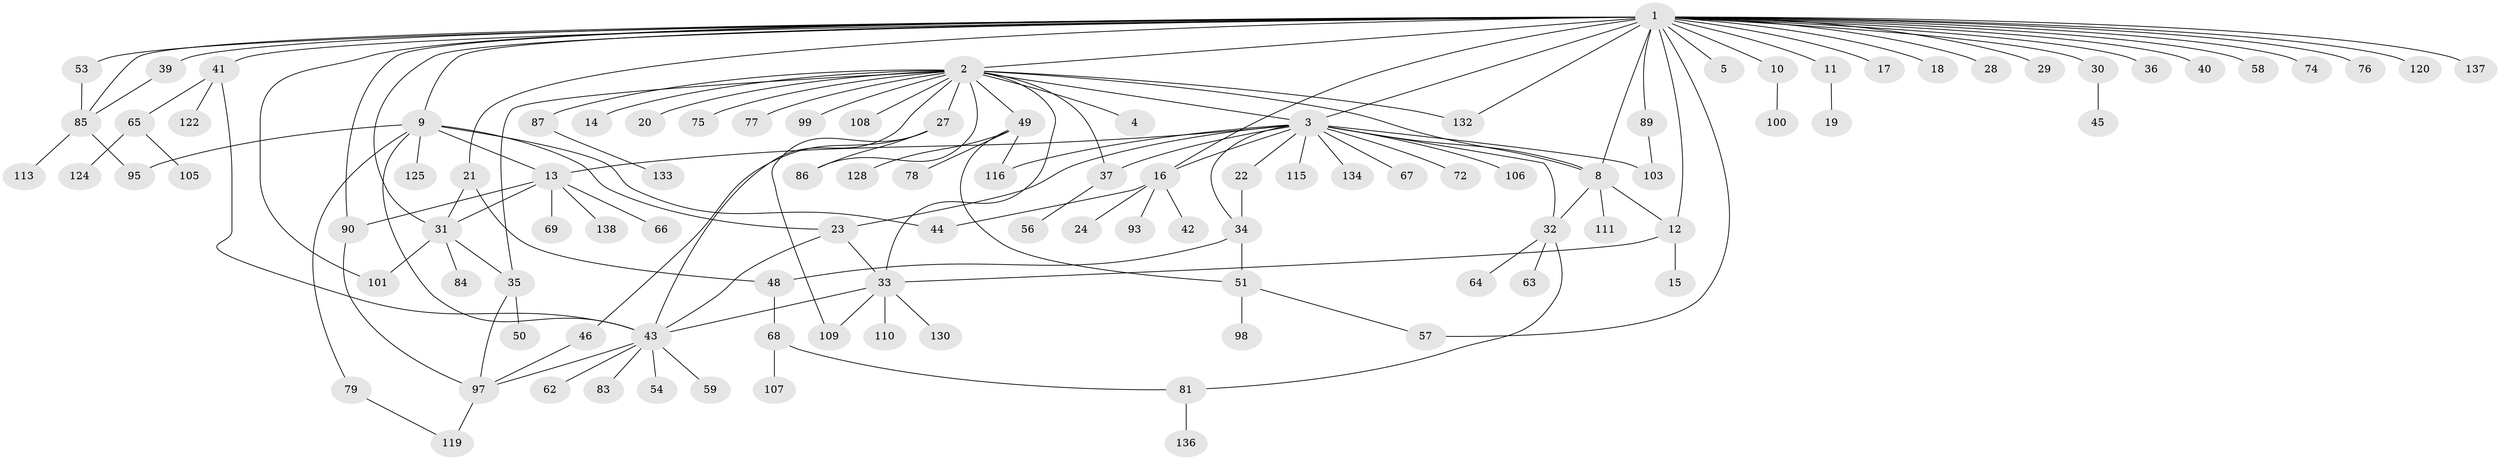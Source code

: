 // Generated by graph-tools (version 1.1) at 2025/51/02/27/25 19:51:59]
// undirected, 105 vertices, 142 edges
graph export_dot {
graph [start="1"]
  node [color=gray90,style=filled];
  1 [super="+7"];
  2 [super="+129"];
  3 [super="+6"];
  4;
  5;
  8 [super="+127"];
  9 [super="+112"];
  10 [super="+117"];
  11;
  12 [super="+47"];
  13 [super="+26"];
  14;
  15 [super="+82"];
  16 [super="+25"];
  17;
  18 [super="+52"];
  19;
  20;
  21;
  22;
  23;
  24;
  27 [super="+38"];
  28 [super="+126"];
  29;
  30;
  31 [super="+61"];
  32;
  33 [super="+104"];
  34 [super="+71"];
  35 [super="+80"];
  36;
  37 [super="+55"];
  39;
  40;
  41 [super="+91"];
  42;
  43 [super="+60"];
  44;
  45;
  46;
  48 [super="+88"];
  49 [super="+121"];
  50;
  51 [super="+70"];
  53 [super="+102"];
  54;
  56;
  57;
  58;
  59;
  62;
  63;
  64;
  65 [super="+73"];
  66;
  67;
  68;
  69;
  72;
  74;
  75 [super="+94"];
  76;
  77;
  78;
  79;
  81 [super="+92"];
  83;
  84;
  85 [super="+96"];
  86;
  87;
  89;
  90;
  93;
  95;
  97 [super="+135"];
  98;
  99;
  100;
  101 [super="+131"];
  103;
  105;
  106;
  107 [super="+118"];
  108 [super="+114"];
  109 [super="+123"];
  110;
  111;
  113;
  115;
  116;
  119;
  120;
  122;
  124;
  125;
  128;
  130;
  132;
  133;
  134;
  136;
  137;
  138;
  1 -- 2;
  1 -- 3;
  1 -- 5;
  1 -- 9;
  1 -- 11;
  1 -- 12 [weight=2];
  1 -- 16;
  1 -- 17;
  1 -- 18;
  1 -- 21;
  1 -- 28;
  1 -- 29;
  1 -- 30;
  1 -- 31;
  1 -- 36;
  1 -- 39;
  1 -- 41;
  1 -- 57;
  1 -- 58;
  1 -- 74;
  1 -- 76;
  1 -- 85;
  1 -- 89;
  1 -- 90;
  1 -- 101;
  1 -- 120;
  1 -- 132;
  1 -- 137;
  1 -- 8;
  1 -- 40;
  1 -- 10;
  1 -- 53;
  2 -- 4;
  2 -- 8 [weight=2];
  2 -- 14;
  2 -- 20;
  2 -- 27;
  2 -- 33;
  2 -- 35;
  2 -- 37;
  2 -- 43;
  2 -- 49;
  2 -- 75;
  2 -- 77;
  2 -- 86;
  2 -- 87;
  2 -- 99;
  2 -- 108;
  2 -- 132;
  2 -- 3;
  3 -- 16;
  3 -- 22;
  3 -- 32;
  3 -- 67;
  3 -- 72;
  3 -- 103;
  3 -- 106;
  3 -- 116;
  3 -- 34;
  3 -- 134;
  3 -- 8 [weight=2];
  3 -- 13;
  3 -- 115;
  3 -- 23;
  3 -- 37;
  8 -- 32;
  8 -- 111;
  8 -- 12;
  9 -- 13;
  9 -- 23;
  9 -- 43;
  9 -- 44;
  9 -- 79;
  9 -- 95;
  9 -- 125;
  10 -- 100;
  11 -- 19;
  12 -- 15;
  12 -- 33;
  13 -- 66;
  13 -- 69;
  13 -- 90;
  13 -- 138;
  13 -- 31;
  16 -- 24;
  16 -- 42;
  16 -- 44;
  16 -- 93;
  21 -- 48;
  21 -- 31;
  22 -- 34;
  23 -- 33;
  23 -- 43;
  27 -- 46;
  27 -- 86;
  27 -- 109;
  30 -- 45;
  31 -- 101;
  31 -- 35;
  31 -- 84;
  32 -- 63;
  32 -- 64;
  32 -- 81;
  33 -- 109;
  33 -- 110;
  33 -- 130;
  33 -- 43;
  34 -- 48;
  34 -- 51;
  35 -- 50;
  35 -- 97;
  37 -- 56;
  39 -- 85;
  41 -- 43;
  41 -- 65;
  41 -- 122;
  43 -- 54;
  43 -- 59;
  43 -- 62;
  43 -- 83;
  43 -- 97;
  46 -- 97;
  48 -- 68;
  49 -- 51;
  49 -- 78;
  49 -- 128;
  49 -- 116;
  51 -- 98;
  51 -- 57;
  53 -- 85;
  65 -- 105;
  65 -- 124;
  68 -- 81;
  68 -- 107;
  79 -- 119;
  81 -- 136;
  85 -- 113;
  85 -- 95;
  87 -- 133;
  89 -- 103;
  90 -- 97;
  97 -- 119;
}
